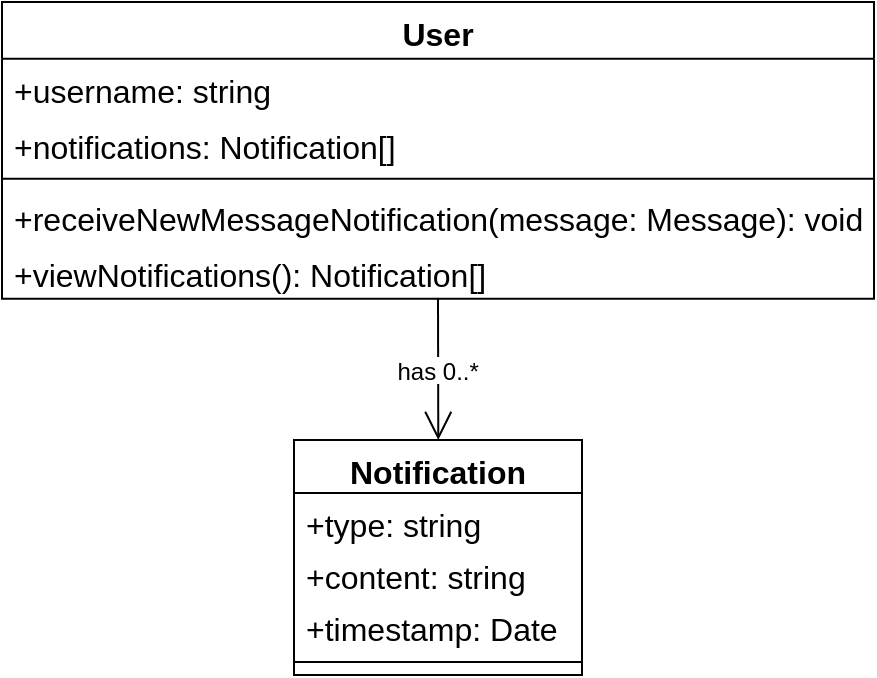 <mxfile version="22.1.17" type="github">
  <diagram name="第 1 页" id="N4TBkhwULDpyoCbe3_ii">
    <mxGraphModel dx="712" dy="786" grid="0" gridSize="10" guides="1" tooltips="1" connect="1" arrows="1" fold="1" page="0" pageScale="1" pageWidth="827" pageHeight="1169" math="0" shadow="0">
      <root>
        <mxCell id="0" />
        <mxCell id="1" parent="0" />
        <mxCell id="ZXD4sCwjrwZgdhjQM5zM-29" value="User" style="swimlane;fontStyle=1;align=center;verticalAlign=top;childLayout=stackLayout;horizontal=1;startSize=28.4;horizontalStack=0;resizeParent=1;resizeParentMax=0;resizeLast=0;collapsible=0;marginBottom=0;fontSize=16;" vertex="1" parent="1">
          <mxGeometry x="42" y="20" width="436" height="148.4" as="geometry" />
        </mxCell>
        <mxCell id="ZXD4sCwjrwZgdhjQM5zM-30" value="+username: string" style="text;strokeColor=none;fillColor=none;align=left;verticalAlign=top;spacingLeft=4;spacingRight=4;overflow=hidden;rotatable=0;points=[[0,0.5],[1,0.5]];portConstraint=eastwest;fontSize=16;" vertex="1" parent="ZXD4sCwjrwZgdhjQM5zM-29">
          <mxGeometry y="28.4" width="436" height="28" as="geometry" />
        </mxCell>
        <mxCell id="ZXD4sCwjrwZgdhjQM5zM-31" value="+notifications: Notification[]" style="text;strokeColor=none;fillColor=none;align=left;verticalAlign=top;spacingLeft=4;spacingRight=4;overflow=hidden;rotatable=0;points=[[0,0.5],[1,0.5]];portConstraint=eastwest;fontSize=16;" vertex="1" parent="ZXD4sCwjrwZgdhjQM5zM-29">
          <mxGeometry y="56.4" width="436" height="28" as="geometry" />
        </mxCell>
        <mxCell id="ZXD4sCwjrwZgdhjQM5zM-32" style="line;strokeWidth=1;fillColor=none;align=left;verticalAlign=middle;spacingTop=-1;spacingLeft=3;spacingRight=3;rotatable=0;labelPosition=right;points=[];portConstraint=eastwest;strokeColor=inherit;fontSize=16;" vertex="1" parent="ZXD4sCwjrwZgdhjQM5zM-29">
          <mxGeometry y="84.4" width="436" height="8" as="geometry" />
        </mxCell>
        <mxCell id="ZXD4sCwjrwZgdhjQM5zM-33" value="+receiveNewMessageNotification(message: Message): void" style="text;strokeColor=none;fillColor=none;align=left;verticalAlign=top;spacingLeft=4;spacingRight=4;overflow=hidden;rotatable=0;points=[[0,0.5],[1,0.5]];portConstraint=eastwest;fontSize=16;" vertex="1" parent="ZXD4sCwjrwZgdhjQM5zM-29">
          <mxGeometry y="92.4" width="436" height="28" as="geometry" />
        </mxCell>
        <mxCell id="ZXD4sCwjrwZgdhjQM5zM-34" value="+viewNotifications(): Notification[]" style="text;strokeColor=none;fillColor=none;align=left;verticalAlign=top;spacingLeft=4;spacingRight=4;overflow=hidden;rotatable=0;points=[[0,0.5],[1,0.5]];portConstraint=eastwest;fontSize=16;" vertex="1" parent="ZXD4sCwjrwZgdhjQM5zM-29">
          <mxGeometry y="120.4" width="436" height="28" as="geometry" />
        </mxCell>
        <mxCell id="ZXD4sCwjrwZgdhjQM5zM-35" value="Notification" style="swimlane;fontStyle=1;align=center;verticalAlign=top;childLayout=stackLayout;horizontal=1;startSize=26.444;horizontalStack=0;resizeParent=1;resizeParentMax=0;resizeLast=0;collapsible=0;marginBottom=0;fontSize=16;" vertex="1" parent="1">
          <mxGeometry x="188" y="239" width="144" height="117.444" as="geometry" />
        </mxCell>
        <mxCell id="ZXD4sCwjrwZgdhjQM5zM-36" value="+type: string" style="text;strokeColor=none;fillColor=none;align=left;verticalAlign=top;spacingLeft=4;spacingRight=4;overflow=hidden;rotatable=0;points=[[0,0.5],[1,0.5]];portConstraint=eastwest;fontSize=16;" vertex="1" parent="ZXD4sCwjrwZgdhjQM5zM-35">
          <mxGeometry y="26.444" width="144" height="26" as="geometry" />
        </mxCell>
        <mxCell id="ZXD4sCwjrwZgdhjQM5zM-37" value="+content: string" style="text;strokeColor=none;fillColor=none;align=left;verticalAlign=top;spacingLeft=4;spacingRight=4;overflow=hidden;rotatable=0;points=[[0,0.5],[1,0.5]];portConstraint=eastwest;fontSize=16;" vertex="1" parent="ZXD4sCwjrwZgdhjQM5zM-35">
          <mxGeometry y="52.444" width="144" height="26" as="geometry" />
        </mxCell>
        <mxCell id="ZXD4sCwjrwZgdhjQM5zM-38" value="+timestamp: Date" style="text;strokeColor=none;fillColor=none;align=left;verticalAlign=top;spacingLeft=4;spacingRight=4;overflow=hidden;rotatable=0;points=[[0,0.5],[1,0.5]];portConstraint=eastwest;fontSize=16;" vertex="1" parent="ZXD4sCwjrwZgdhjQM5zM-35">
          <mxGeometry y="78.444" width="144" height="26" as="geometry" />
        </mxCell>
        <mxCell id="ZXD4sCwjrwZgdhjQM5zM-39" style="line;strokeWidth=1;fillColor=none;align=left;verticalAlign=middle;spacingTop=-1;spacingLeft=3;spacingRight=3;rotatable=0;labelPosition=right;points=[];portConstraint=eastwest;strokeColor=inherit;fontSize=16;" vertex="1" parent="ZXD4sCwjrwZgdhjQM5zM-35">
          <mxGeometry y="104.444" width="144" height="13" as="geometry" />
        </mxCell>
        <mxCell id="ZXD4sCwjrwZgdhjQM5zM-40" value="has 0..*" style="curved=1;startArrow=none;endArrow=open;endSize=12;exitX=0.5;exitY=1;entryX=0.501;entryY=0;rounded=0;fontSize=12;" edge="1" parent="1" source="ZXD4sCwjrwZgdhjQM5zM-29" target="ZXD4sCwjrwZgdhjQM5zM-35">
          <mxGeometry relative="1" as="geometry">
            <Array as="points" />
          </mxGeometry>
        </mxCell>
      </root>
    </mxGraphModel>
  </diagram>
</mxfile>
